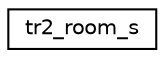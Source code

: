digraph "Graphical Class Hierarchy"
{
 // INTERACTIVE_SVG=YES
  edge [fontname="Helvetica",fontsize="10",labelfontname="Helvetica",labelfontsize="10"];
  node [fontname="Helvetica",fontsize="10",shape=record];
  rankdir="LR";
  Node1 [label="tr2_room_s",height=0.2,width=0.4,color="black", fillcolor="white", style="filled",URL="$_tomb_raider_8h.html#structtr2__room__s"];
}
